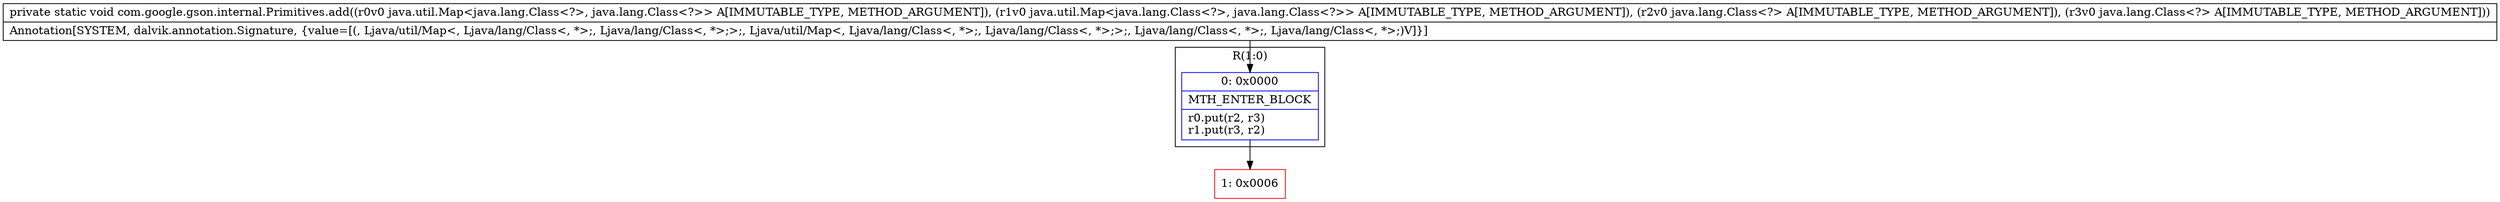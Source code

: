 digraph "CFG forcom.google.gson.internal.Primitives.add(Ljava\/util\/Map;Ljava\/util\/Map;Ljava\/lang\/Class;Ljava\/lang\/Class;)V" {
subgraph cluster_Region_189627404 {
label = "R(1:0)";
node [shape=record,color=blue];
Node_0 [shape=record,label="{0\:\ 0x0000|MTH_ENTER_BLOCK\l|r0.put(r2, r3)\lr1.put(r3, r2)\l}"];
}
Node_1 [shape=record,color=red,label="{1\:\ 0x0006}"];
MethodNode[shape=record,label="{private static void com.google.gson.internal.Primitives.add((r0v0 java.util.Map\<java.lang.Class\<?\>, java.lang.Class\<?\>\> A[IMMUTABLE_TYPE, METHOD_ARGUMENT]), (r1v0 java.util.Map\<java.lang.Class\<?\>, java.lang.Class\<?\>\> A[IMMUTABLE_TYPE, METHOD_ARGUMENT]), (r2v0 java.lang.Class\<?\> A[IMMUTABLE_TYPE, METHOD_ARGUMENT]), (r3v0 java.lang.Class\<?\> A[IMMUTABLE_TYPE, METHOD_ARGUMENT]))  | Annotation[SYSTEM, dalvik.annotation.Signature, \{value=[(, Ljava\/util\/Map\<, Ljava\/lang\/Class\<, *\>;, Ljava\/lang\/Class\<, *\>;\>;, Ljava\/util\/Map\<, Ljava\/lang\/Class\<, *\>;, Ljava\/lang\/Class\<, *\>;\>;, Ljava\/lang\/Class\<, *\>;, Ljava\/lang\/Class\<, *\>;)V]\}]\l}"];
MethodNode -> Node_0;
Node_0 -> Node_1;
}

